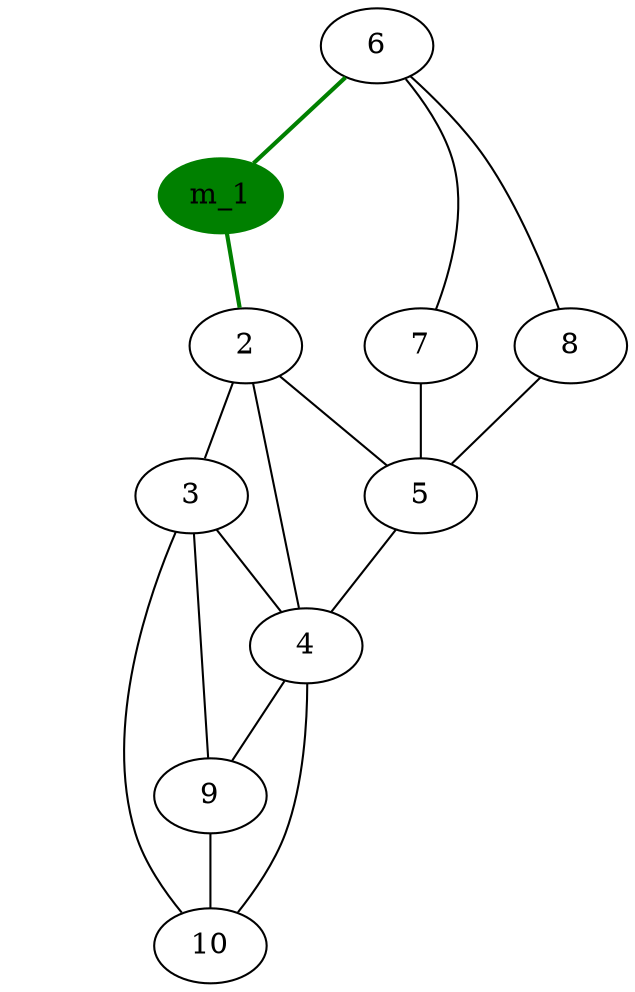 graph G
{
6--1[color=transparent];
1--2[color=transparent];
1[fontcolor=transparent, color=transparent];
6--m_1 [color="#008000", style=bold];
m_1--2 [color="#008000", style=bold];
m_1 [color="#008000", style=filled];
6--11[color=transparent];
11--2[color=transparent];
11[fontcolor=transparent, color=transparent];
6--7;
7--5;
6--8;
8--5;
2--3;
2--4;
2--5;
5--4;
3--4;
3--9;
3--10;
4--10;
4--9;
9--10;
graph[damping="G"]
}